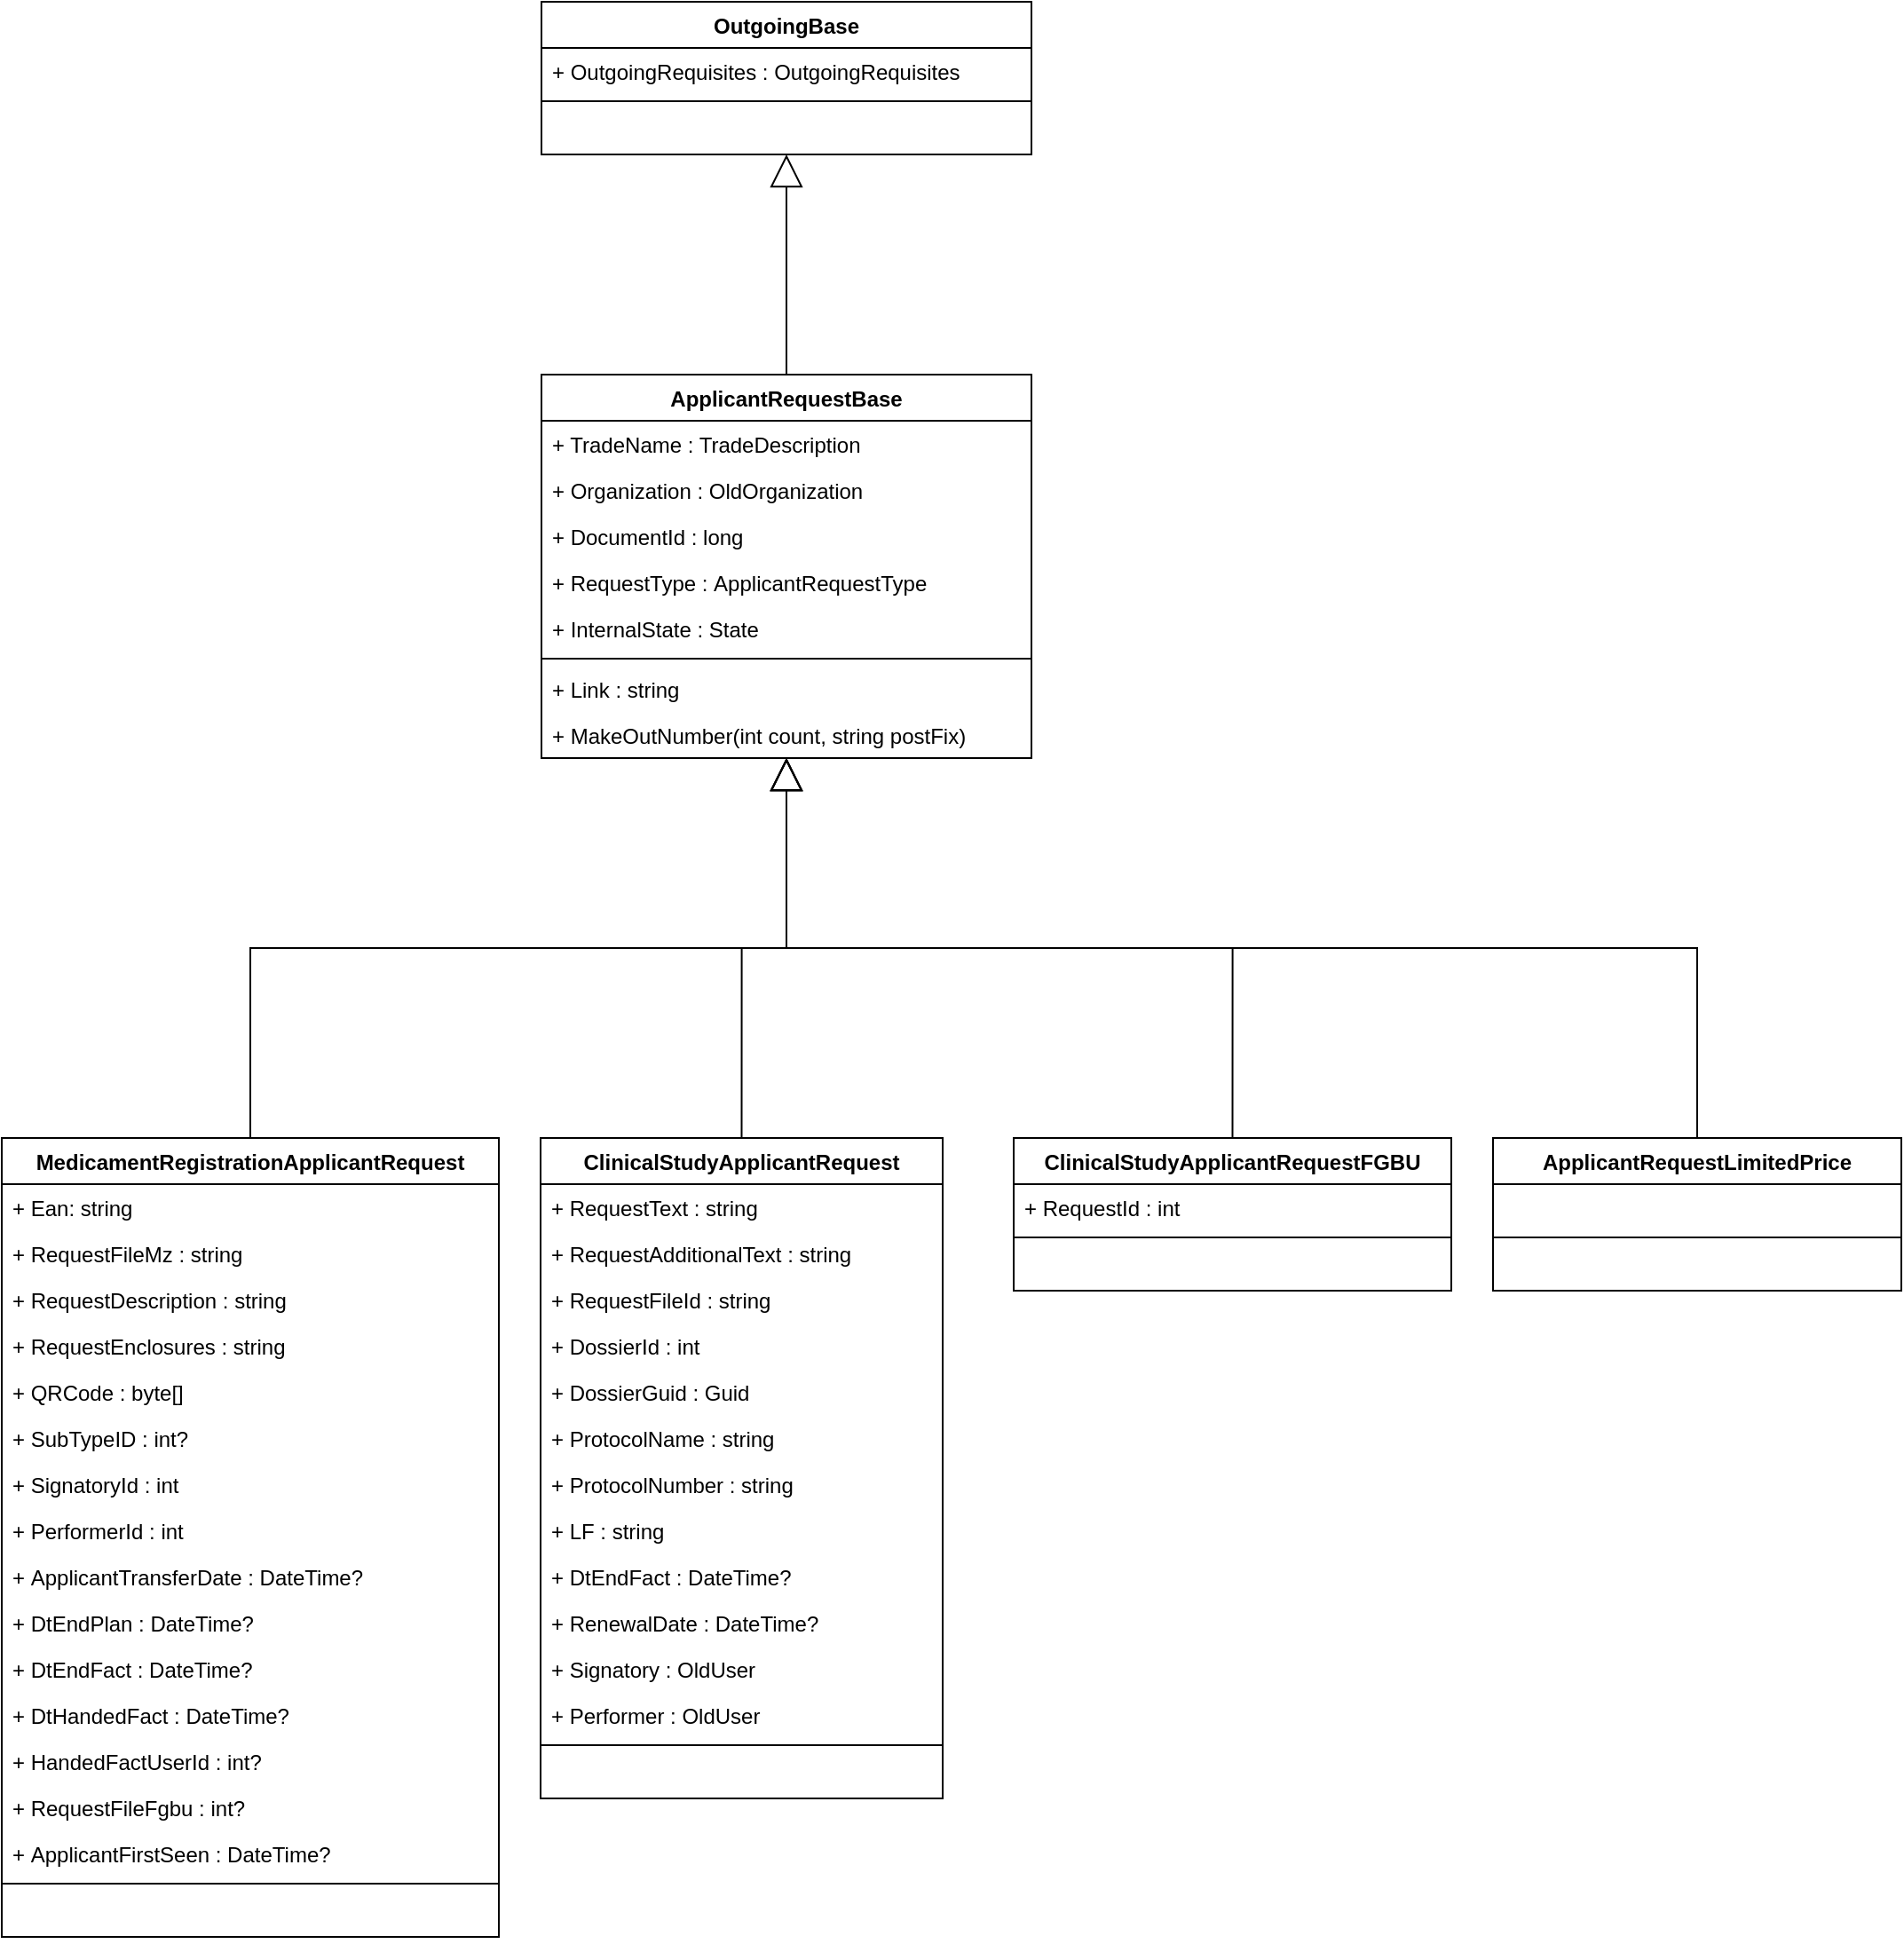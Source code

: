 <mxfile version="20.6.0" type="github">
  <diagram id="FbtvG5ja3MR5aEfaAjsH" name="Страница 1">
    <mxGraphModel dx="479" dy="1803" grid="1" gridSize="10" guides="1" tooltips="1" connect="1" arrows="1" fold="1" page="1" pageScale="1" pageWidth="827" pageHeight="1169" math="0" shadow="0">
      <root>
        <mxCell id="0" />
        <mxCell id="1" parent="0" />
        <mxCell id="low-MrS_bK9RDzKWT8P9-1" value="ClinicalStudyApplicantRequest" style="swimlane;fontStyle=1;align=center;verticalAlign=top;childLayout=stackLayout;horizontal=1;startSize=26;horizontalStack=0;resizeParent=1;resizeParentMax=0;resizeLast=0;collapsible=1;marginBottom=0;" vertex="1" parent="1">
          <mxGeometry x="333.5" y="370" width="226.5" height="372" as="geometry" />
        </mxCell>
        <mxCell id="low-MrS_bK9RDzKWT8P9-2" value="+ RequestText : string" style="text;strokeColor=none;fillColor=none;align=left;verticalAlign=top;spacingLeft=4;spacingRight=4;overflow=hidden;rotatable=0;points=[[0,0.5],[1,0.5]];portConstraint=eastwest;" vertex="1" parent="low-MrS_bK9RDzKWT8P9-1">
          <mxGeometry y="26" width="226.5" height="26" as="geometry" />
        </mxCell>
        <mxCell id="low-MrS_bK9RDzKWT8P9-40" value="+ RequestAdditionalText : string" style="text;strokeColor=none;fillColor=none;align=left;verticalAlign=top;spacingLeft=4;spacingRight=4;overflow=hidden;rotatable=0;points=[[0,0.5],[1,0.5]];portConstraint=eastwest;" vertex="1" parent="low-MrS_bK9RDzKWT8P9-1">
          <mxGeometry y="52" width="226.5" height="26" as="geometry" />
        </mxCell>
        <mxCell id="low-MrS_bK9RDzKWT8P9-43" value="+ RequestFileId : string" style="text;strokeColor=none;fillColor=none;align=left;verticalAlign=top;spacingLeft=4;spacingRight=4;overflow=hidden;rotatable=0;points=[[0,0.5],[1,0.5]];portConstraint=eastwest;" vertex="1" parent="low-MrS_bK9RDzKWT8P9-1">
          <mxGeometry y="78" width="226.5" height="26" as="geometry" />
        </mxCell>
        <mxCell id="low-MrS_bK9RDzKWT8P9-46" value="+ DossierId : int" style="text;strokeColor=none;fillColor=none;align=left;verticalAlign=top;spacingLeft=4;spacingRight=4;overflow=hidden;rotatable=0;points=[[0,0.5],[1,0.5]];portConstraint=eastwest;" vertex="1" parent="low-MrS_bK9RDzKWT8P9-1">
          <mxGeometry y="104" width="226.5" height="26" as="geometry" />
        </mxCell>
        <mxCell id="low-MrS_bK9RDzKWT8P9-47" value="+ DossierGuid : Guid" style="text;strokeColor=none;fillColor=none;align=left;verticalAlign=top;spacingLeft=4;spacingRight=4;overflow=hidden;rotatable=0;points=[[0,0.5],[1,0.5]];portConstraint=eastwest;" vertex="1" parent="low-MrS_bK9RDzKWT8P9-1">
          <mxGeometry y="130" width="226.5" height="26" as="geometry" />
        </mxCell>
        <mxCell id="low-MrS_bK9RDzKWT8P9-45" value="+ ProtocolName : string" style="text;strokeColor=none;fillColor=none;align=left;verticalAlign=top;spacingLeft=4;spacingRight=4;overflow=hidden;rotatable=0;points=[[0,0.5],[1,0.5]];portConstraint=eastwest;" vertex="1" parent="low-MrS_bK9RDzKWT8P9-1">
          <mxGeometry y="156" width="226.5" height="26" as="geometry" />
        </mxCell>
        <mxCell id="low-MrS_bK9RDzKWT8P9-44" value="+ ProtocolNumber : string" style="text;strokeColor=none;fillColor=none;align=left;verticalAlign=top;spacingLeft=4;spacingRight=4;overflow=hidden;rotatable=0;points=[[0,0.5],[1,0.5]];portConstraint=eastwest;" vertex="1" parent="low-MrS_bK9RDzKWT8P9-1">
          <mxGeometry y="182" width="226.5" height="26" as="geometry" />
        </mxCell>
        <mxCell id="low-MrS_bK9RDzKWT8P9-42" value="+ LF : string" style="text;strokeColor=none;fillColor=none;align=left;verticalAlign=top;spacingLeft=4;spacingRight=4;overflow=hidden;rotatable=0;points=[[0,0.5],[1,0.5]];portConstraint=eastwest;" vertex="1" parent="low-MrS_bK9RDzKWT8P9-1">
          <mxGeometry y="208" width="226.5" height="26" as="geometry" />
        </mxCell>
        <mxCell id="low-MrS_bK9RDzKWT8P9-41" value="+ DtEndFact : DateTime?" style="text;strokeColor=none;fillColor=none;align=left;verticalAlign=top;spacingLeft=4;spacingRight=4;overflow=hidden;rotatable=0;points=[[0,0.5],[1,0.5]];portConstraint=eastwest;" vertex="1" parent="low-MrS_bK9RDzKWT8P9-1">
          <mxGeometry y="234" width="226.5" height="26" as="geometry" />
        </mxCell>
        <mxCell id="low-MrS_bK9RDzKWT8P9-39" value="+ RenewalDate : DateTime?" style="text;strokeColor=none;fillColor=none;align=left;verticalAlign=top;spacingLeft=4;spacingRight=4;overflow=hidden;rotatable=0;points=[[0,0.5],[1,0.5]];portConstraint=eastwest;" vertex="1" parent="low-MrS_bK9RDzKWT8P9-1">
          <mxGeometry y="260" width="226.5" height="26" as="geometry" />
        </mxCell>
        <mxCell id="low-MrS_bK9RDzKWT8P9-48" value="+ Signatory : OldUser" style="text;strokeColor=none;fillColor=none;align=left;verticalAlign=top;spacingLeft=4;spacingRight=4;overflow=hidden;rotatable=0;points=[[0,0.5],[1,0.5]];portConstraint=eastwest;" vertex="1" parent="low-MrS_bK9RDzKWT8P9-1">
          <mxGeometry y="286" width="226.5" height="26" as="geometry" />
        </mxCell>
        <mxCell id="low-MrS_bK9RDzKWT8P9-49" value="+ Performer : OldUser" style="text;strokeColor=none;fillColor=none;align=left;verticalAlign=top;spacingLeft=4;spacingRight=4;overflow=hidden;rotatable=0;points=[[0,0.5],[1,0.5]];portConstraint=eastwest;" vertex="1" parent="low-MrS_bK9RDzKWT8P9-1">
          <mxGeometry y="312" width="226.5" height="26" as="geometry" />
        </mxCell>
        <mxCell id="low-MrS_bK9RDzKWT8P9-3" value="" style="line;strokeWidth=1;fillColor=none;align=left;verticalAlign=middle;spacingTop=-1;spacingLeft=3;spacingRight=3;rotatable=0;labelPosition=right;points=[];portConstraint=eastwest;strokeColor=inherit;" vertex="1" parent="low-MrS_bK9RDzKWT8P9-1">
          <mxGeometry y="338" width="226.5" height="8" as="geometry" />
        </mxCell>
        <mxCell id="low-MrS_bK9RDzKWT8P9-4" value=" " style="text;strokeColor=none;fillColor=none;align=left;verticalAlign=top;spacingLeft=4;spacingRight=4;overflow=hidden;rotatable=0;points=[[0,0.5],[1,0.5]];portConstraint=eastwest;" vertex="1" parent="low-MrS_bK9RDzKWT8P9-1">
          <mxGeometry y="346" width="226.5" height="26" as="geometry" />
        </mxCell>
        <mxCell id="low-MrS_bK9RDzKWT8P9-5" value="ApplicantRequestLimitedPrice" style="swimlane;fontStyle=1;align=center;verticalAlign=top;childLayout=stackLayout;horizontal=1;startSize=26;horizontalStack=0;resizeParent=1;resizeParentMax=0;resizeLast=0;collapsible=1;marginBottom=0;" vertex="1" parent="1">
          <mxGeometry x="870" y="370" width="230" height="86" as="geometry" />
        </mxCell>
        <mxCell id="low-MrS_bK9RDzKWT8P9-6" value=" " style="text;strokeColor=none;fillColor=none;align=left;verticalAlign=top;spacingLeft=4;spacingRight=4;overflow=hidden;rotatable=0;points=[[0,0.5],[1,0.5]];portConstraint=eastwest;" vertex="1" parent="low-MrS_bK9RDzKWT8P9-5">
          <mxGeometry y="26" width="230" height="26" as="geometry" />
        </mxCell>
        <mxCell id="low-MrS_bK9RDzKWT8P9-7" value="" style="line;strokeWidth=1;fillColor=none;align=left;verticalAlign=middle;spacingTop=-1;spacingLeft=3;spacingRight=3;rotatable=0;labelPosition=right;points=[];portConstraint=eastwest;strokeColor=inherit;" vertex="1" parent="low-MrS_bK9RDzKWT8P9-5">
          <mxGeometry y="52" width="230" height="8" as="geometry" />
        </mxCell>
        <mxCell id="low-MrS_bK9RDzKWT8P9-8" value=" " style="text;strokeColor=none;fillColor=none;align=left;verticalAlign=top;spacingLeft=4;spacingRight=4;overflow=hidden;rotatable=0;points=[[0,0.5],[1,0.5]];portConstraint=eastwest;" vertex="1" parent="low-MrS_bK9RDzKWT8P9-5">
          <mxGeometry y="60" width="230" height="26" as="geometry" />
        </mxCell>
        <mxCell id="low-MrS_bK9RDzKWT8P9-9" value="MedicamentRegistrationApplicantRequest" style="swimlane;fontStyle=1;align=center;verticalAlign=top;childLayout=stackLayout;horizontal=1;startSize=26;horizontalStack=0;resizeParent=1;resizeParentMax=0;resizeLast=0;collapsible=1;marginBottom=0;" vertex="1" parent="1">
          <mxGeometry x="30" y="370" width="280" height="450" as="geometry" />
        </mxCell>
        <mxCell id="low-MrS_bK9RDzKWT8P9-10" value="+ Ean: string" style="text;strokeColor=none;fillColor=none;align=left;verticalAlign=top;spacingLeft=4;spacingRight=4;overflow=hidden;rotatable=0;points=[[0,0.5],[1,0.5]];portConstraint=eastwest;" vertex="1" parent="low-MrS_bK9RDzKWT8P9-9">
          <mxGeometry y="26" width="280" height="26" as="geometry" />
        </mxCell>
        <mxCell id="low-MrS_bK9RDzKWT8P9-21" value="+ RequestFileMz : string" style="text;strokeColor=none;fillColor=none;align=left;verticalAlign=top;spacingLeft=4;spacingRight=4;overflow=hidden;rotatable=0;points=[[0,0.5],[1,0.5]];portConstraint=eastwest;" vertex="1" parent="low-MrS_bK9RDzKWT8P9-9">
          <mxGeometry y="52" width="280" height="26" as="geometry" />
        </mxCell>
        <mxCell id="low-MrS_bK9RDzKWT8P9-22" value="+ RequestDescription : string" style="text;strokeColor=none;fillColor=none;align=left;verticalAlign=top;spacingLeft=4;spacingRight=4;overflow=hidden;rotatable=0;points=[[0,0.5],[1,0.5]];portConstraint=eastwest;" vertex="1" parent="low-MrS_bK9RDzKWT8P9-9">
          <mxGeometry y="78" width="280" height="26" as="geometry" />
        </mxCell>
        <mxCell id="low-MrS_bK9RDzKWT8P9-23" value="+ RequestEnclosures : string" style="text;strokeColor=none;fillColor=none;align=left;verticalAlign=top;spacingLeft=4;spacingRight=4;overflow=hidden;rotatable=0;points=[[0,0.5],[1,0.5]];portConstraint=eastwest;" vertex="1" parent="low-MrS_bK9RDzKWT8P9-9">
          <mxGeometry y="104" width="280" height="26" as="geometry" />
        </mxCell>
        <mxCell id="low-MrS_bK9RDzKWT8P9-24" value="+ QRCode : byte[]" style="text;strokeColor=none;fillColor=none;align=left;verticalAlign=top;spacingLeft=4;spacingRight=4;overflow=hidden;rotatable=0;points=[[0,0.5],[1,0.5]];portConstraint=eastwest;" vertex="1" parent="low-MrS_bK9RDzKWT8P9-9">
          <mxGeometry y="130" width="280" height="26" as="geometry" />
        </mxCell>
        <mxCell id="low-MrS_bK9RDzKWT8P9-25" value="+ SubTypeID : int?" style="text;strokeColor=none;fillColor=none;align=left;verticalAlign=top;spacingLeft=4;spacingRight=4;overflow=hidden;rotatable=0;points=[[0,0.5],[1,0.5]];portConstraint=eastwest;" vertex="1" parent="low-MrS_bK9RDzKWT8P9-9">
          <mxGeometry y="156" width="280" height="26" as="geometry" />
        </mxCell>
        <mxCell id="low-MrS_bK9RDzKWT8P9-26" value="+ SignatoryId : int" style="text;strokeColor=none;fillColor=none;align=left;verticalAlign=top;spacingLeft=4;spacingRight=4;overflow=hidden;rotatable=0;points=[[0,0.5],[1,0.5]];portConstraint=eastwest;" vertex="1" parent="low-MrS_bK9RDzKWT8P9-9">
          <mxGeometry y="182" width="280" height="26" as="geometry" />
        </mxCell>
        <mxCell id="low-MrS_bK9RDzKWT8P9-27" value="+ PerformerId : int" style="text;strokeColor=none;fillColor=none;align=left;verticalAlign=top;spacingLeft=4;spacingRight=4;overflow=hidden;rotatable=0;points=[[0,0.5],[1,0.5]];portConstraint=eastwest;" vertex="1" parent="low-MrS_bK9RDzKWT8P9-9">
          <mxGeometry y="208" width="280" height="26" as="geometry" />
        </mxCell>
        <mxCell id="low-MrS_bK9RDzKWT8P9-28" value="+ ApplicantTransferDate : DateTime?" style="text;strokeColor=none;fillColor=none;align=left;verticalAlign=top;spacingLeft=4;spacingRight=4;overflow=hidden;rotatable=0;points=[[0,0.5],[1,0.5]];portConstraint=eastwest;" vertex="1" parent="low-MrS_bK9RDzKWT8P9-9">
          <mxGeometry y="234" width="280" height="26" as="geometry" />
        </mxCell>
        <mxCell id="low-MrS_bK9RDzKWT8P9-29" value="+ DtEndPlan : DateTime?" style="text;strokeColor=none;fillColor=none;align=left;verticalAlign=top;spacingLeft=4;spacingRight=4;overflow=hidden;rotatable=0;points=[[0,0.5],[1,0.5]];portConstraint=eastwest;" vertex="1" parent="low-MrS_bK9RDzKWT8P9-9">
          <mxGeometry y="260" width="280" height="26" as="geometry" />
        </mxCell>
        <mxCell id="low-MrS_bK9RDzKWT8P9-30" value="+ DtEndFact : DateTime?" style="text;strokeColor=none;fillColor=none;align=left;verticalAlign=top;spacingLeft=4;spacingRight=4;overflow=hidden;rotatable=0;points=[[0,0.5],[1,0.5]];portConstraint=eastwest;" vertex="1" parent="low-MrS_bK9RDzKWT8P9-9">
          <mxGeometry y="286" width="280" height="26" as="geometry" />
        </mxCell>
        <mxCell id="low-MrS_bK9RDzKWT8P9-31" value="+ DtHandedFact : DateTime?" style="text;strokeColor=none;fillColor=none;align=left;verticalAlign=top;spacingLeft=4;spacingRight=4;overflow=hidden;rotatable=0;points=[[0,0.5],[1,0.5]];portConstraint=eastwest;" vertex="1" parent="low-MrS_bK9RDzKWT8P9-9">
          <mxGeometry y="312" width="280" height="26" as="geometry" />
        </mxCell>
        <mxCell id="low-MrS_bK9RDzKWT8P9-32" value="+ HandedFactUserId : int?" style="text;strokeColor=none;fillColor=none;align=left;verticalAlign=top;spacingLeft=4;spacingRight=4;overflow=hidden;rotatable=0;points=[[0,0.5],[1,0.5]];portConstraint=eastwest;" vertex="1" parent="low-MrS_bK9RDzKWT8P9-9">
          <mxGeometry y="338" width="280" height="26" as="geometry" />
        </mxCell>
        <mxCell id="low-MrS_bK9RDzKWT8P9-33" value="+ RequestFileFgbu : int?" style="text;strokeColor=none;fillColor=none;align=left;verticalAlign=top;spacingLeft=4;spacingRight=4;overflow=hidden;rotatable=0;points=[[0,0.5],[1,0.5]];portConstraint=eastwest;" vertex="1" parent="low-MrS_bK9RDzKWT8P9-9">
          <mxGeometry y="364" width="280" height="26" as="geometry" />
        </mxCell>
        <mxCell id="low-MrS_bK9RDzKWT8P9-34" value="+ ApplicantFirstSeen : DateTime?" style="text;strokeColor=none;fillColor=none;align=left;verticalAlign=top;spacingLeft=4;spacingRight=4;overflow=hidden;rotatable=0;points=[[0,0.5],[1,0.5]];portConstraint=eastwest;" vertex="1" parent="low-MrS_bK9RDzKWT8P9-9">
          <mxGeometry y="390" width="280" height="26" as="geometry" />
        </mxCell>
        <mxCell id="low-MrS_bK9RDzKWT8P9-11" value="" style="line;strokeWidth=1;fillColor=none;align=left;verticalAlign=middle;spacingTop=-1;spacingLeft=3;spacingRight=3;rotatable=0;labelPosition=right;points=[];portConstraint=eastwest;strokeColor=inherit;" vertex="1" parent="low-MrS_bK9RDzKWT8P9-9">
          <mxGeometry y="416" width="280" height="8" as="geometry" />
        </mxCell>
        <mxCell id="low-MrS_bK9RDzKWT8P9-12" value=" " style="text;strokeColor=none;fillColor=none;align=left;verticalAlign=top;spacingLeft=4;spacingRight=4;overflow=hidden;rotatable=0;points=[[0,0.5],[1,0.5]];portConstraint=eastwest;" vertex="1" parent="low-MrS_bK9RDzKWT8P9-9">
          <mxGeometry y="424" width="280" height="26" as="geometry" />
        </mxCell>
        <mxCell id="low-MrS_bK9RDzKWT8P9-13" value="ApplicantRequestBase" style="swimlane;fontStyle=1;align=center;verticalAlign=top;childLayout=stackLayout;horizontal=1;startSize=26;horizontalStack=0;resizeParent=1;resizeParentMax=0;resizeLast=0;collapsible=1;marginBottom=0;" vertex="1" parent="1">
          <mxGeometry x="334" y="-60" width="276" height="216" as="geometry" />
        </mxCell>
        <mxCell id="low-MrS_bK9RDzKWT8P9-14" value="+ TradeName : TradeDescription" style="text;strokeColor=none;fillColor=none;align=left;verticalAlign=top;spacingLeft=4;spacingRight=4;overflow=hidden;rotatable=0;points=[[0,0.5],[1,0.5]];portConstraint=eastwest;" vertex="1" parent="low-MrS_bK9RDzKWT8P9-13">
          <mxGeometry y="26" width="276" height="26" as="geometry" />
        </mxCell>
        <mxCell id="low-MrS_bK9RDzKWT8P9-51" value="+ Organization : OldOrganization" style="text;strokeColor=none;fillColor=none;align=left;verticalAlign=top;spacingLeft=4;spacingRight=4;overflow=hidden;rotatable=0;points=[[0,0.5],[1,0.5]];portConstraint=eastwest;" vertex="1" parent="low-MrS_bK9RDzKWT8P9-13">
          <mxGeometry y="52" width="276" height="26" as="geometry" />
        </mxCell>
        <mxCell id="low-MrS_bK9RDzKWT8P9-52" value="+ DocumentId : long" style="text;strokeColor=none;fillColor=none;align=left;verticalAlign=top;spacingLeft=4;spacingRight=4;overflow=hidden;rotatable=0;points=[[0,0.5],[1,0.5]];portConstraint=eastwest;" vertex="1" parent="low-MrS_bK9RDzKWT8P9-13">
          <mxGeometry y="78" width="276" height="26" as="geometry" />
        </mxCell>
        <mxCell id="low-MrS_bK9RDzKWT8P9-53" value="+ RequestType : ApplicantRequestType" style="text;strokeColor=none;fillColor=none;align=left;verticalAlign=top;spacingLeft=4;spacingRight=4;overflow=hidden;rotatable=0;points=[[0,0.5],[1,0.5]];portConstraint=eastwest;" vertex="1" parent="low-MrS_bK9RDzKWT8P9-13">
          <mxGeometry y="104" width="276" height="26" as="geometry" />
        </mxCell>
        <mxCell id="low-MrS_bK9RDzKWT8P9-55" value="+ InternalState : State" style="text;strokeColor=none;fillColor=none;align=left;verticalAlign=top;spacingLeft=4;spacingRight=4;overflow=hidden;rotatable=0;points=[[0,0.5],[1,0.5]];portConstraint=eastwest;" vertex="1" parent="low-MrS_bK9RDzKWT8P9-13">
          <mxGeometry y="130" width="276" height="26" as="geometry" />
        </mxCell>
        <mxCell id="low-MrS_bK9RDzKWT8P9-15" value="" style="line;strokeWidth=1;fillColor=none;align=left;verticalAlign=middle;spacingTop=-1;spacingLeft=3;spacingRight=3;rotatable=0;labelPosition=right;points=[];portConstraint=eastwest;strokeColor=inherit;" vertex="1" parent="low-MrS_bK9RDzKWT8P9-13">
          <mxGeometry y="156" width="276" height="8" as="geometry" />
        </mxCell>
        <mxCell id="low-MrS_bK9RDzKWT8P9-60" value="+ Link : string" style="text;strokeColor=none;fillColor=none;align=left;verticalAlign=top;spacingLeft=4;spacingRight=4;overflow=hidden;rotatable=0;points=[[0,0.5],[1,0.5]];portConstraint=eastwest;" vertex="1" parent="low-MrS_bK9RDzKWT8P9-13">
          <mxGeometry y="164" width="276" height="26" as="geometry" />
        </mxCell>
        <mxCell id="low-MrS_bK9RDzKWT8P9-16" value="+ MakeOutNumber(int count, string postFix)" style="text;strokeColor=none;fillColor=none;align=left;verticalAlign=top;spacingLeft=4;spacingRight=4;overflow=hidden;rotatable=0;points=[[0,0.5],[1,0.5]];portConstraint=eastwest;" vertex="1" parent="low-MrS_bK9RDzKWT8P9-13">
          <mxGeometry y="190" width="276" height="26" as="geometry" />
        </mxCell>
        <mxCell id="low-MrS_bK9RDzKWT8P9-18" value="" style="endArrow=block;endSize=16;endFill=0;html=1;rounded=0;edgeStyle=orthogonalEdgeStyle;exitX=0.5;exitY=0;exitDx=0;exitDy=0;" edge="1" parent="1" source="low-MrS_bK9RDzKWT8P9-9" target="low-MrS_bK9RDzKWT8P9-13">
          <mxGeometry width="160" relative="1" as="geometry">
            <mxPoint x="330" y="410" as="sourcePoint" />
            <mxPoint x="490" y="410" as="targetPoint" />
          </mxGeometry>
        </mxCell>
        <mxCell id="low-MrS_bK9RDzKWT8P9-19" value="" style="endArrow=block;endSize=16;endFill=0;html=1;rounded=0;edgeStyle=orthogonalEdgeStyle;exitX=0.5;exitY=0;exitDx=0;exitDy=0;" edge="1" parent="1" source="low-MrS_bK9RDzKWT8P9-1" target="low-MrS_bK9RDzKWT8P9-13">
          <mxGeometry width="160" relative="1" as="geometry">
            <mxPoint x="180" y="380" as="sourcePoint" />
            <mxPoint x="424" y="176" as="targetPoint" />
          </mxGeometry>
        </mxCell>
        <mxCell id="low-MrS_bK9RDzKWT8P9-20" value="" style="endArrow=block;endSize=16;endFill=0;html=1;rounded=0;edgeStyle=orthogonalEdgeStyle;exitX=0.5;exitY=0;exitDx=0;exitDy=0;" edge="1" parent="1" source="low-MrS_bK9RDzKWT8P9-5" target="low-MrS_bK9RDzKWT8P9-13">
          <mxGeometry width="160" relative="1" as="geometry">
            <mxPoint x="456.75" y="380" as="sourcePoint" />
            <mxPoint x="424" y="176" as="targetPoint" />
          </mxGeometry>
        </mxCell>
        <mxCell id="low-MrS_bK9RDzKWT8P9-35" value="ClinicalStudyApplicantRequestFGBU" style="swimlane;fontStyle=1;align=center;verticalAlign=top;childLayout=stackLayout;horizontal=1;startSize=26;horizontalStack=0;resizeParent=1;resizeParentMax=0;resizeLast=0;collapsible=1;marginBottom=0;" vertex="1" parent="1">
          <mxGeometry x="600" y="370" width="246.5" height="86" as="geometry">
            <mxRectangle x="590" y="370" width="250" height="30" as="alternateBounds" />
          </mxGeometry>
        </mxCell>
        <mxCell id="low-MrS_bK9RDzKWT8P9-36" value="+ RequestId : int" style="text;strokeColor=none;fillColor=none;align=left;verticalAlign=top;spacingLeft=4;spacingRight=4;overflow=hidden;rotatable=0;points=[[0,0.5],[1,0.5]];portConstraint=eastwest;" vertex="1" parent="low-MrS_bK9RDzKWT8P9-35">
          <mxGeometry y="26" width="246.5" height="26" as="geometry" />
        </mxCell>
        <mxCell id="low-MrS_bK9RDzKWT8P9-37" value="" style="line;strokeWidth=1;fillColor=none;align=left;verticalAlign=middle;spacingTop=-1;spacingLeft=3;spacingRight=3;rotatable=0;labelPosition=right;points=[];portConstraint=eastwest;strokeColor=inherit;" vertex="1" parent="low-MrS_bK9RDzKWT8P9-35">
          <mxGeometry y="52" width="246.5" height="8" as="geometry" />
        </mxCell>
        <mxCell id="low-MrS_bK9RDzKWT8P9-38" value=" " style="text;strokeColor=none;fillColor=none;align=left;verticalAlign=top;spacingLeft=4;spacingRight=4;overflow=hidden;rotatable=0;points=[[0,0.5],[1,0.5]];portConstraint=eastwest;" vertex="1" parent="low-MrS_bK9RDzKWT8P9-35">
          <mxGeometry y="60" width="246.5" height="26" as="geometry" />
        </mxCell>
        <mxCell id="low-MrS_bK9RDzKWT8P9-50" value="" style="endArrow=block;endSize=16;endFill=0;html=1;rounded=0;edgeStyle=orthogonalEdgeStyle;exitX=0.5;exitY=0;exitDx=0;exitDy=0;" edge="1" parent="1" source="low-MrS_bK9RDzKWT8P9-35" target="low-MrS_bK9RDzKWT8P9-13">
          <mxGeometry width="160" relative="1" as="geometry">
            <mxPoint x="456.75" y="380.0" as="sourcePoint" />
            <mxPoint x="423.966" y="176.0" as="targetPoint" />
          </mxGeometry>
        </mxCell>
        <mxCell id="low-MrS_bK9RDzKWT8P9-61" value="OutgoingBase" style="swimlane;fontStyle=1;align=center;verticalAlign=top;childLayout=stackLayout;horizontal=1;startSize=26;horizontalStack=0;resizeParent=1;resizeParentMax=0;resizeLast=0;collapsible=1;marginBottom=0;" vertex="1" parent="1">
          <mxGeometry x="334" y="-270" width="276" height="86" as="geometry" />
        </mxCell>
        <mxCell id="low-MrS_bK9RDzKWT8P9-62" value="+ OutgoingRequisites : OutgoingRequisites" style="text;strokeColor=none;fillColor=none;align=left;verticalAlign=top;spacingLeft=4;spacingRight=4;overflow=hidden;rotatable=0;points=[[0,0.5],[1,0.5]];portConstraint=eastwest;" vertex="1" parent="low-MrS_bK9RDzKWT8P9-61">
          <mxGeometry y="26" width="276" height="26" as="geometry" />
        </mxCell>
        <mxCell id="low-MrS_bK9RDzKWT8P9-67" value="" style="line;strokeWidth=1;fillColor=none;align=left;verticalAlign=middle;spacingTop=-1;spacingLeft=3;spacingRight=3;rotatable=0;labelPosition=right;points=[];portConstraint=eastwest;strokeColor=inherit;" vertex="1" parent="low-MrS_bK9RDzKWT8P9-61">
          <mxGeometry y="52" width="276" height="8" as="geometry" />
        </mxCell>
        <mxCell id="low-MrS_bK9RDzKWT8P9-68" value=" " style="text;strokeColor=none;fillColor=none;align=left;verticalAlign=top;spacingLeft=4;spacingRight=4;overflow=hidden;rotatable=0;points=[[0,0.5],[1,0.5]];portConstraint=eastwest;" vertex="1" parent="low-MrS_bK9RDzKWT8P9-61">
          <mxGeometry y="60" width="276" height="26" as="geometry" />
        </mxCell>
        <mxCell id="low-MrS_bK9RDzKWT8P9-70" value="" style="endArrow=block;endSize=16;endFill=0;html=1;rounded=0;edgeStyle=orthogonalEdgeStyle;exitX=0.5;exitY=0;exitDx=0;exitDy=0;" edge="1" parent="1" source="low-MrS_bK9RDzKWT8P9-13" target="low-MrS_bK9RDzKWT8P9-61">
          <mxGeometry width="160" relative="1" as="geometry">
            <mxPoint x="456.75" y="380" as="sourcePoint" />
            <mxPoint x="482.04" y="166" as="targetPoint" />
          </mxGeometry>
        </mxCell>
      </root>
    </mxGraphModel>
  </diagram>
</mxfile>
